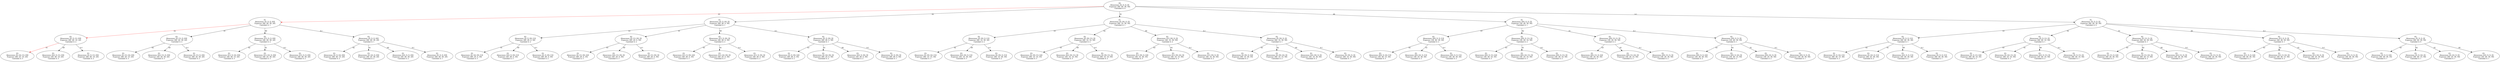 strict digraph G {
  1 [ label="P2
Almacenes: [[], [], [1], [0]]
Espacios: [60, 40, 10, 20]
 Cantidad A: 2" ];
  2 [ label="P3
Almacenes: [[], [2], [1], [0]]
Espacios: [60, 25, 10, 20]
 Cantidad A: 3" ];
  3 [ label="P3
Almacenes: [[2], [], [1], [0]]
Espacios: [45, 40, 10, 20]
 Cantidad A: 3" ];
  4 [ label="P3
Almacenes: [[], [], [1], [0]]
Espacios: [60, 40, 10, 20]
 Cantidad A: 2" ];
  5 [ label="P1
Almacenes: [[], [], [], [0]]
Espacios: [60, 40, 30, 20]
 Cantidad A: 1" ];
  6 [ label="P2
Almacenes: [[], [1], [], [0]]
Espacios: [60, 20, 30, 20]
 Cantidad A: 2" ];
  7 [ label="P3
Almacenes: [[], [1], [2], [0]]
Espacios: [60, 20, 15, 20]
 Cantidad A: 3" ];
  8 [ label="P3
Almacenes: [[2], [1], [], [0]]
Espacios: [45, 20, 30, 20]
 Cantidad A: 3" ];
  9 [ label="P3
Almacenes: [[], [1], [], [0]]
Espacios: [60, 20, 30, 20]
 Cantidad A: 2" ];
  10 [ label="P2
Almacenes: [[1], [], [], [0]]
Espacios: [40, 40, 30, 20]
 Cantidad A: 2" ];
  11 [ label="P3
Almacenes: [[1], [], [2], [0]]
Espacios: [40, 40, 15, 20]
 Cantidad A: 3" ];
  12 [ label="P3
Almacenes: [[1], [2], [], [0]]
Espacios: [40, 25, 30, 20]
 Cantidad A: 3" ];
  13 [ label="P3
Almacenes: [[1], [], [], [0]]
Espacios: [40, 40, 30, 20]
 Cantidad A: 2" ];
  14 [ label="P2
Almacenes: [[], [], [], [0]]
Espacios: [60, 40, 30, 20]
 Cantidad A: 1" ];
  15 [ label="P3
Almacenes: [[], [], [2], [0]]
Espacios: [60, 40, 15, 20]
 Cantidad A: 2" ];
  16 [ label="P3
Almacenes: [[], [2], [], [0]]
Espacios: [60, 25, 30, 20]
 Cantidad A: 2" ];
  17 [ label="P3
Almacenes: [[2], [], [], [0]]
Espacios: [45, 40, 30, 20]
 Cantidad A: 2" ];
  18 [ label="P3
Almacenes: [[], [], [], [0]]
Espacios: [60, 40, 30, 20]
 Cantidad A: 1" ];
  19 [ label="P0
Almacenes: [[], [], [], []]
Espacios: [60, 40, 30, 50]
 Cantidad A: 0" ];
  20 [ label="P2
Almacenes: [[], [], [0], [1]]
Espacios: [60, 40, 0, 30]
 Cantidad A: 2" ];
  21 [ label="P3
Almacenes: [[], [2], [0], [1]]
Espacios: [60, 25, 0, 30]
 Cantidad A: 3" ];
  22 [ label="P3
Almacenes: [[2], [], [0], [1]]
Espacios: [45, 40, 0, 30]
 Cantidad A: 3" ];
  23 [ label="P3
Almacenes: [[], [], [0], [1]]
Espacios: [60, 40, 0, 30]
 Cantidad A: 2" ];
  24 [ label="P1
Almacenes: [[], [], [0], []]
Espacios: [60, 40, 0, 50]
 Cantidad A: 1" ];
  25 [ label="P2
Almacenes: [[], [1], [0], []]
Espacios: [60, 20, 0, 50]
 Cantidad A: 2" ];
  26 [ label="P3
Almacenes: [[], [1], [0], [2]]
Espacios: [60, 20, 0, 35]
 Cantidad A: 3" ];
  27 [ label="P3
Almacenes: [[2], [1], [0], []]
Espacios: [45, 20, 0, 50]
 Cantidad A: 3" ];
  28 [ label="P3
Almacenes: [[], [1], [0], []]
Espacios: [60, 20, 0, 50]
 Cantidad A: 2" ];
  29 [ label="P2
Almacenes: [[1], [], [0], []]
Espacios: [40, 40, 0, 50]
 Cantidad A: 2" ];
  30 [ label="P3
Almacenes: [[1], [], [0], [2]]
Espacios: [40, 40, 0, 35]
 Cantidad A: 3" ];
  31 [ label="P3
Almacenes: [[1], [2], [0], []]
Espacios: [40, 25, 0, 50]
 Cantidad A: 3" ];
  32 [ label="P3
Almacenes: [[1], [], [0], []]
Espacios: [40, 40, 0, 50]
 Cantidad A: 2" ];
  33 [ label="P2
Almacenes: [[], [], [0], []]
Espacios: [60, 40, 0, 50]
 Cantidad A: 1" ];
  34 [ label="P3
Almacenes: [[], [], [0], [2]]
Espacios: [60, 40, 0, 35]
 Cantidad A: 2" ];
  35 [ label="P3
Almacenes: [[], [2], [0], []]
Espacios: [60, 25, 0, 50]
 Cantidad A: 2" ];
  36 [ label="P3
Almacenes: [[2], [], [0], []]
Espacios: [45, 40, 0, 50]
 Cantidad A: 2" ];
  37 [ label="P3
Almacenes: [[], [], [0], []]
Espacios: [60, 40, 0, 50]
 Cantidad A: 1" ];
  38 [ label="P2
Almacenes: [[], [0], [], [1]]
Espacios: [60, 10, 30, 30]
 Cantidad A: 2" ];
  39 [ label="P3
Almacenes: [[], [0], [2], [1]]
Espacios: [60, 10, 15, 30]
 Cantidad A: 3" ];
  40 [ label="P3
Almacenes: [[2], [0], [], [1]]
Espacios: [45, 10, 30, 30]
 Cantidad A: 3" ];
  41 [ label="P3
Almacenes: [[], [0], [], [1]]
Espacios: [60, 10, 30, 30]
 Cantidad A: 2" ];
  42 [ label="P1
Almacenes: [[], [0], [], []]
Espacios: [60, 10, 30, 50]
 Cantidad A: 1" ];
  43 [ label="P2
Almacenes: [[], [0], [1], []]
Espacios: [60, 10, 10, 50]
 Cantidad A: 2" ];
  44 [ label="P3
Almacenes: [[], [0], [1], [2]]
Espacios: [60, 10, 10, 35]
 Cantidad A: 3" ];
  45 [ label="P3
Almacenes: [[2], [0], [1], []]
Espacios: [45, 10, 10, 50]
 Cantidad A: 3" ];
  46 [ label="P3
Almacenes: [[], [0], [1], []]
Espacios: [60, 10, 10, 50]
 Cantidad A: 2" ];
  47 [ label="P2
Almacenes: [[1], [0], [], []]
Espacios: [40, 10, 30, 50]
 Cantidad A: 2" ];
  48 [ label="P3
Almacenes: [[1], [0], [], [2]]
Espacios: [40, 10, 30, 35]
 Cantidad A: 3" ];
  49 [ label="P3
Almacenes: [[1], [0], [2], []]
Espacios: [40, 10, 15, 50]
 Cantidad A: 3" ];
  50 [ label="P3
Almacenes: [[1], [0], [], []]
Espacios: [40, 10, 30, 50]
 Cantidad A: 2" ];
  51 [ label="P2
Almacenes: [[], [0], [], []]
Espacios: [60, 10, 30, 50]
 Cantidad A: 1" ];
  52 [ label="P3
Almacenes: [[], [0], [], [2]]
Espacios: [60, 10, 30, 35]
 Cantidad A: 2" ];
  53 [ label="P3
Almacenes: [[], [0], [2], []]
Espacios: [60, 10, 15, 50]
 Cantidad A: 2" ];
  54 [ label="P3
Almacenes: [[2], [0], [], []]
Espacios: [45, 10, 30, 50]
 Cantidad A: 2" ];
  55 [ label="P3
Almacenes: [[], [0], [], []]
Espacios: [60, 10, 30, 50]
 Cantidad A: 1" ];
  56 [ label="P2
Almacenes: [[0], [], [], [1]]
Espacios: [30, 40, 30, 30]
 Cantidad A: 2" ];
  57 [ label="P3
Almacenes: [[0], [], [2], [1]]
Espacios: [30, 40, 15, 30]
 Cantidad A: 3" ];
  58 [ label="P3
Almacenes: [[0], [2], [], [1]]
Espacios: [30, 25, 30, 30]
 Cantidad A: 3" ];
  59 [ label="P3
Almacenes: [[0], [], [], [1]]
Espacios: [30, 40, 30, 30]
 Cantidad A: 2" ];
  60 [ label="P1
Almacenes: [[0], [], [], []]
Espacios: [30, 40, 30, 50]
 Cantidad A: 1" ];
  61 [ label="P2
Almacenes: [[0], [], [1], []]
Espacios: [30, 40, 10, 50]
 Cantidad A: 2" ];
  62 [ label="P3
Almacenes: [[0], [], [1], [2]]
Espacios: [30, 40, 10, 35]
 Cantidad A: 3" ];
  63 [ label="P3
Almacenes: [[0], [2], [1], []]
Espacios: [30, 25, 10, 50]
 Cantidad A: 3" ];
  64 [ label="P3
Almacenes: [[0], [], [1], []]
Espacios: [30, 40, 10, 50]
 Cantidad A: 2" ];
  65 [ label="P2
Almacenes: [[0], [1], [], []]
Espacios: [30, 20, 30, 50]
 Cantidad A: 2" ];
  66 [ label="P3
Almacenes: [[0], [1], [], [2]]
Espacios: [30, 20, 30, 35]
 Cantidad A: 3" ];
  67 [ label="P3
Almacenes: [[0], [1], [2], []]
Espacios: [30, 20, 15, 50]
 Cantidad A: 3" ];
  68 [ label="P3
Almacenes: [[0], [1], [], []]
Espacios: [30, 20, 30, 50]
 Cantidad A: 2" ];
  69 [ label="P2
Almacenes: [[0], [], [], []]
Espacios: [30, 40, 30, 50]
 Cantidad A: 1" ];
  70 [ label="P3
Almacenes: [[0], [], [], [2]]
Espacios: [30, 40, 30, 35]
 Cantidad A: 2" ];
  71 [ label="P3
Almacenes: [[0], [], [2], []]
Espacios: [30, 40, 15, 50]
 Cantidad A: 2" ];
  72 [ label="P3
Almacenes: [[0], [2], [], []]
Espacios: [30, 25, 30, 50]
 Cantidad A: 2" ];
  73 [ label="P3
Almacenes: [[0], [], [], []]
Espacios: [30, 40, 30, 50]
 Cantidad A: 1" ];
  74 [ label="P2
Almacenes: [[], [], [], [1]]
Espacios: [60, 40, 30, 30]
 Cantidad A: 1" ];
  75 [ label="P3
Almacenes: [[], [], [2], [1]]
Espacios: [60, 40, 15, 30]
 Cantidad A: 2" ];
  76 [ label="P3
Almacenes: [[], [2], [], [1]]
Espacios: [60, 25, 30, 30]
 Cantidad A: 2" ];
  77 [ label="P3
Almacenes: [[2], [], [], [1]]
Espacios: [45, 40, 30, 30]
 Cantidad A: 2" ];
  78 [ label="P3
Almacenes: [[], [], [], [1]]
Espacios: [60, 40, 30, 30]
 Cantidad A: 1" ];
  79 [ label="P1
Almacenes: [[], [], [], []]
Espacios: [60, 40, 30, 50]
 Cantidad A: 0" ];
  80 [ label="P2
Almacenes: [[], [], [1], []]
Espacios: [60, 40, 10, 50]
 Cantidad A: 1" ];
  81 [ label="P3
Almacenes: [[], [], [1], [2]]
Espacios: [60, 40, 10, 35]
 Cantidad A: 2" ];
  82 [ label="P3
Almacenes: [[], [2], [1], []]
Espacios: [60, 25, 10, 50]
 Cantidad A: 2" ];
  83 [ label="P3
Almacenes: [[2], [], [1], []]
Espacios: [45, 40, 10, 50]
 Cantidad A: 2" ];
  84 [ label="P3
Almacenes: [[], [], [1], []]
Espacios: [60, 40, 10, 50]
 Cantidad A: 1" ];
  85 [ label="P2
Almacenes: [[], [1], [], []]
Espacios: [60, 20, 30, 50]
 Cantidad A: 1" ];
  86 [ label="P3
Almacenes: [[], [1], [], [2]]
Espacios: [60, 20, 30, 35]
 Cantidad A: 2" ];
  87 [ label="P3
Almacenes: [[], [1], [2], []]
Espacios: [60, 20, 15, 50]
 Cantidad A: 2" ];
  88 [ label="P3
Almacenes: [[2], [1], [], []]
Espacios: [45, 20, 30, 50]
 Cantidad A: 2" ];
  89 [ label="P3
Almacenes: [[], [1], [], []]
Espacios: [60, 20, 30, 50]
 Cantidad A: 1" ];
  90 [ label="P2
Almacenes: [[1], [], [], []]
Espacios: [40, 40, 30, 50]
 Cantidad A: 1" ];
  91 [ label="P3
Almacenes: [[1], [], [], [2]]
Espacios: [40, 40, 30, 35]
 Cantidad A: 2" ];
  92 [ label="P3
Almacenes: [[1], [], [2], []]
Espacios: [40, 40, 15, 50]
 Cantidad A: 2" ];
  93 [ label="P3
Almacenes: [[1], [2], [], []]
Espacios: [40, 25, 30, 50]
 Cantidad A: 2" ];
  94 [ label="P3
Almacenes: [[1], [], [], []]
Espacios: [40, 40, 30, 50]
 Cantidad A: 1" ];
  95 [ label="P2
Almacenes: [[], [], [], []]
Espacios: [60, 40, 30, 50]
 Cantidad A: 0" ];
  96 [ label="P3
Almacenes: [[], [], [], [2]]
Espacios: [60, 40, 30, 35]
 Cantidad A: 1" ];
  97 [ label="P3
Almacenes: [[], [], [2], []]
Espacios: [60, 40, 15, 50]
 Cantidad A: 1" ];
  98 [ label="P3
Almacenes: [[], [2], [], []]
Espacios: [60, 25, 30, 50]
 Cantidad A: 1" ];
  99 [ label="P3
Almacenes: [[2], [], [], []]
Espacios: [45, 40, 30, 50]
 Cantidad A: 1" ];
  1 -> 2 [ color="red" label="A1" ];
  1 -> 3 [ label="A0" ];
  1 -> 4 [ label="A-1" ];
  5 -> 1 [ color="red" label="A2" ];
  6 -> 7 [ label="A2" ];
  6 -> 8 [ label="A0" ];
  6 -> 9 [ label="A-1" ];
  5 -> 6 [ label="A1" ];
  10 -> 11 [ label="A2" ];
  10 -> 12 [ label="A1" ];
  10 -> 13 [ label="A-1" ];
  5 -> 10 [ label="A0" ];
  14 -> 15 [ label="A2" ];
  14 -> 16 [ label="A1" ];
  14 -> 17 [ label="A0" ];
  14 -> 18 [ label="A-1" ];
  5 -> 14 [ label="A-1" ];
  19 -> 5 [ color="red" label="A3" ];
  20 -> 21 [ label="A1" ];
  20 -> 22 [ label="A0" ];
  20 -> 23 [ label="A-1" ];
  24 -> 20 [ label="A3" ];
  25 -> 26 [ label="A3" ];
  25 -> 27 [ label="A0" ];
  25 -> 28 [ label="A-1" ];
  24 -> 25 [ label="A1" ];
  29 -> 30 [ label="A3" ];
  29 -> 31 [ label="A1" ];
  29 -> 32 [ label="A-1" ];
  24 -> 29 [ label="A0" ];
  33 -> 34 [ label="A3" ];
  33 -> 35 [ label="A1" ];
  33 -> 36 [ label="A0" ];
  33 -> 37 [ label="A-1" ];
  24 -> 33 [ label="A-1" ];
  19 -> 24 [ label="A2" ];
  38 -> 39 [ label="A2" ];
  38 -> 40 [ label="A0" ];
  38 -> 41 [ label="A-1" ];
  42 -> 38 [ label="A3" ];
  43 -> 44 [ label="A3" ];
  43 -> 45 [ label="A0" ];
  43 -> 46 [ label="A-1" ];
  42 -> 43 [ label="A2" ];
  47 -> 48 [ label="A3" ];
  47 -> 49 [ label="A2" ];
  47 -> 50 [ label="A-1" ];
  42 -> 47 [ label="A0" ];
  51 -> 52 [ label="A3" ];
  51 -> 53 [ label="A2" ];
  51 -> 54 [ label="A0" ];
  51 -> 55 [ label="A-1" ];
  42 -> 51 [ label="A-1" ];
  19 -> 42 [ label="A1" ];
  56 -> 57 [ label="A2" ];
  56 -> 58 [ label="A1" ];
  56 -> 59 [ label="A-1" ];
  60 -> 56 [ label="A3" ];
  61 -> 62 [ label="A3" ];
  61 -> 63 [ label="A1" ];
  61 -> 64 [ label="A-1" ];
  60 -> 61 [ label="A2" ];
  65 -> 66 [ label="A3" ];
  65 -> 67 [ label="A2" ];
  65 -> 68 [ label="A-1" ];
  60 -> 65 [ label="A1" ];
  69 -> 70 [ label="A3" ];
  69 -> 71 [ label="A2" ];
  69 -> 72 [ label="A1" ];
  69 -> 73 [ label="A-1" ];
  60 -> 69 [ label="A-1" ];
  19 -> 60 [ label="A0" ];
  74 -> 75 [ label="A2" ];
  74 -> 76 [ label="A1" ];
  74 -> 77 [ label="A0" ];
  74 -> 78 [ label="A-1" ];
  79 -> 74 [ label="A3" ];
  80 -> 81 [ label="A3" ];
  80 -> 82 [ label="A1" ];
  80 -> 83 [ label="A0" ];
  80 -> 84 [ label="A-1" ];
  79 -> 80 [ label="A2" ];
  85 -> 86 [ label="A3" ];
  85 -> 87 [ label="A2" ];
  85 -> 88 [ label="A0" ];
  85 -> 89 [ label="A-1" ];
  79 -> 85 [ label="A1" ];
  90 -> 91 [ label="A3" ];
  90 -> 92 [ label="A2" ];
  90 -> 93 [ label="A1" ];
  90 -> 94 [ label="A-1" ];
  79 -> 90 [ label="A0" ];
  95 -> 96 [ label="A3" ];
  95 -> 97 [ label="A2" ];
  95 -> 98 [ label="A1" ];
  95 -> 99 [ label="A0" ];
  79 -> 95 [ label="A-1" ];
  19 -> 79 [ label="A-1" ];
}
